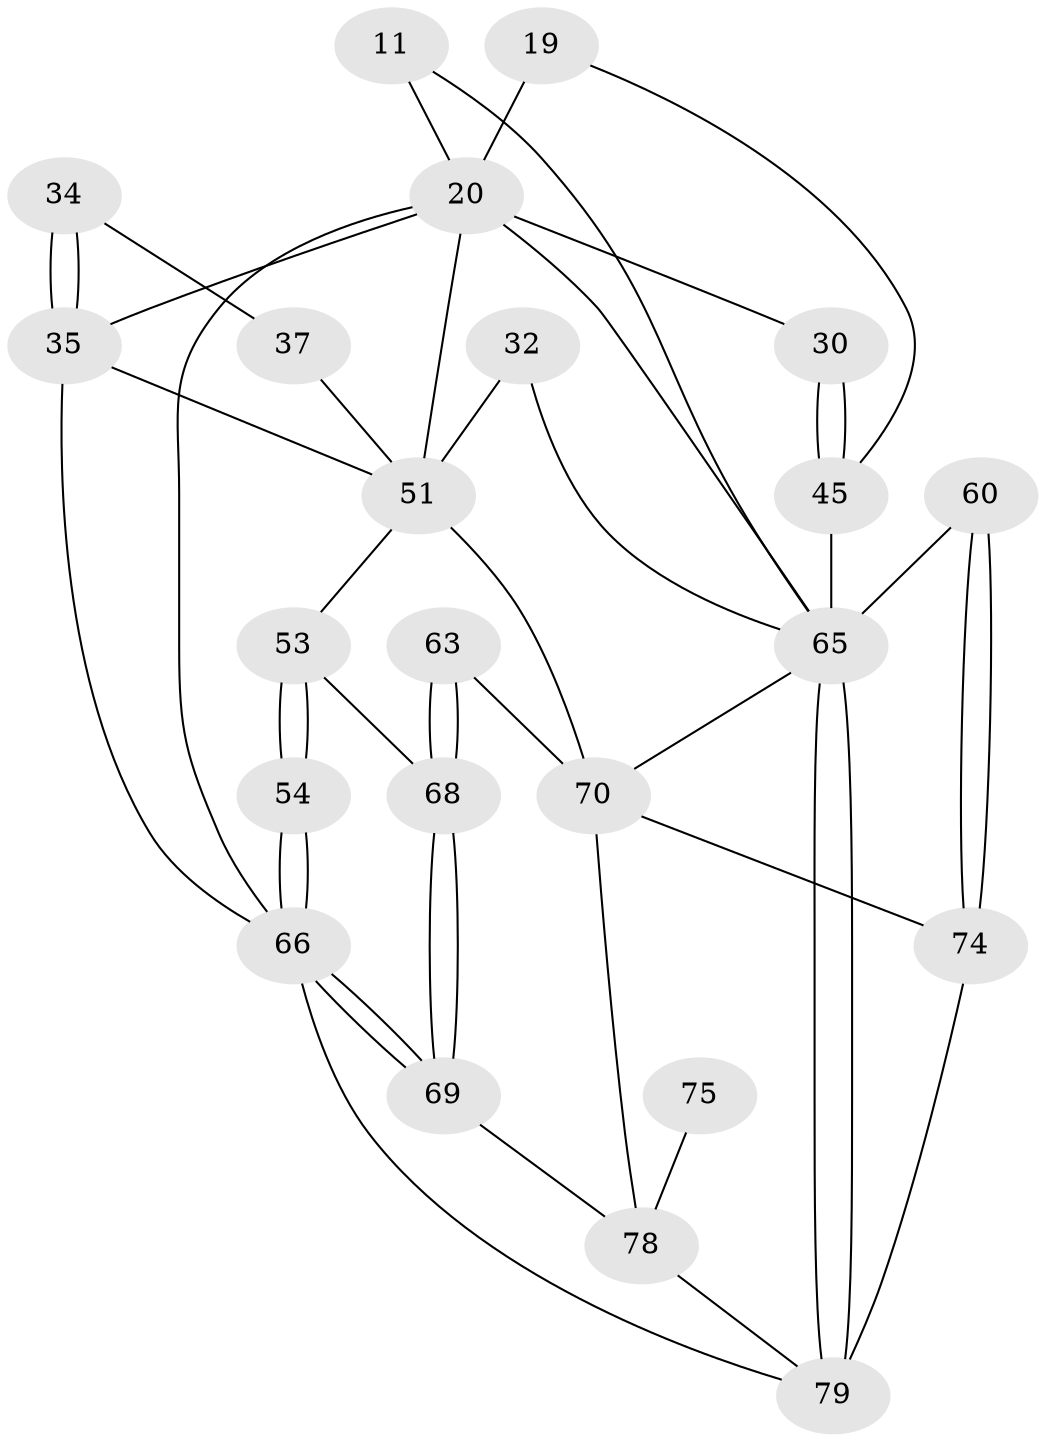 // original degree distribution, {3: 0.02531645569620253, 4: 0.24050632911392406, 5: 0.5316455696202531, 6: 0.20253164556962025}
// Generated by graph-tools (version 1.1) at 2025/05/03/04/25 22:05:00]
// undirected, 23 vertices, 47 edges
graph export_dot {
graph [start="1"]
  node [color=gray90,style=filled];
  11 [pos="+0.6316055764640346+0.18098047939664585"];
  19 [pos="+0.8558239431398554+0.14268696303991085",super="+18"];
  20 [pos="+1+0.09540586816812963",super="+12+4+15+10"];
  30 [pos="+1+0.39803866666422105"];
  32 [pos="+0.5507569148815793+0.3334303375201702"];
  34 [pos="+0.15974119061846678+0.29378171689246535",super="+33"];
  35 [pos="+0.10090406098155283+0.36336865580384636",super="+25"];
  37 [pos="+0.2876674067008535+0.3426079364717806"];
  45 [pos="+1+0.5414318338728844",super="+38+28+27"];
  51 [pos="+0.1957502864188811+0.5032179189055557",super="+46+44+43+40"];
  53 [pos="+0+0.6211209941922069",super="+52"];
  54 [pos="+0+0.6092564072375702"];
  60 [pos="+0.8691682920809166+0.7333324586918287"];
  63 [pos="+0.2765336223781186+0.7753040352252294"];
  65 [pos="+1+0.5905156399333985",super="+49+50+39"];
  66 [pos="+0+1",super="+13+26"];
  68 [pos="+0.10442114122584516+0.9202517724327748",super="+67+64"];
  69 [pos="+0+1"];
  70 [pos="+0.6167054467737549+0.8755377514060091",super="+62+59"];
  74 [pos="+0.790265973361611+1",super="+73+61"];
  75 [pos="+0.4862827394953133+1"];
  78 [pos="+0.5967896210021765+1",super="+71+76"];
  79 [pos="+0.8086068907564167+1",super="+77"];
  11 -- 65;
  11 -- 20 [weight=2];
  19 -- 45;
  19 -- 20 [weight=4];
  20 -- 30;
  20 -- 65;
  20 -- 66;
  20 -- 35;
  20 -- 51 [weight=2];
  30 -- 45 [weight=2];
  30 -- 45;
  32 -- 65;
  32 -- 51 [weight=2];
  34 -- 35 [weight=2];
  34 -- 35;
  34 -- 37 [weight=2];
  35 -- 66 [weight=2];
  35 -- 51;
  37 -- 51;
  45 -- 65 [weight=3];
  51 -- 53;
  51 -- 70 [weight=3];
  53 -- 54;
  53 -- 54;
  53 -- 68 [weight=2];
  54 -- 66 [weight=2];
  54 -- 66;
  60 -- 74 [weight=2];
  60 -- 74;
  60 -- 65;
  63 -- 68 [weight=2];
  63 -- 68;
  63 -- 70;
  65 -- 79;
  65 -- 79;
  65 -- 70;
  66 -- 69;
  66 -- 69;
  66 -- 79;
  68 -- 69;
  68 -- 69;
  69 -- 78;
  70 -- 74 [weight=2];
  70 -- 78 [weight=3];
  74 -- 79;
  75 -- 78 [weight=3];
  78 -- 79;
}
